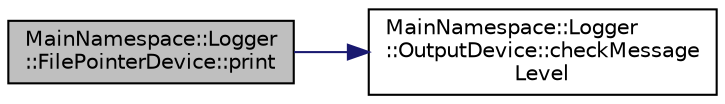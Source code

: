 digraph "MainNamespace::Logger::FilePointerDevice::print"
{
 // INTERACTIVE_SVG=YES
 // LATEX_PDF_SIZE
  edge [fontname="Helvetica",fontsize="10",labelfontname="Helvetica",labelfontsize="10"];
  node [fontname="Helvetica",fontsize="10",shape=record];
  rankdir="LR";
  Node1 [label="MainNamespace::Logger\l::FilePointerDevice::print",height=0.2,width=0.4,color="black", fillcolor="grey75", style="filled", fontcolor="black",tooltip="Print a message to the device."];
  Node1 -> Node2 [color="midnightblue",fontsize="10",style="solid",fontname="Helvetica"];
  Node2 [label="MainNamespace::Logger\l::OutputDevice::checkMessage\lLevel",height=0.2,width=0.4,color="black", fillcolor="white", style="filled",URL="$class_main_namespace_1_1_logger_1_1_output_device.html#ab6cea8d59ed67765ca3f9f1f90497460",tooltip="Check whether message should be logged."];
}
